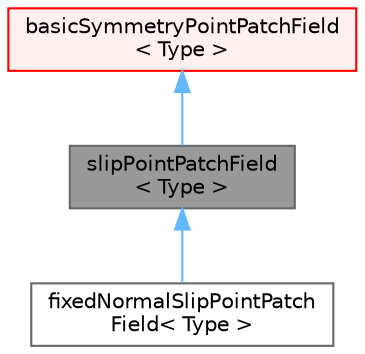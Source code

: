 digraph "slipPointPatchField&lt; Type &gt;"
{
 // LATEX_PDF_SIZE
  bgcolor="transparent";
  edge [fontname=Helvetica,fontsize=10,labelfontname=Helvetica,labelfontsize=10];
  node [fontname=Helvetica,fontsize=10,shape=box,height=0.2,width=0.4];
  Node1 [id="Node000001",label="slipPointPatchField\l\< Type \>",height=0.2,width=0.4,color="gray40", fillcolor="grey60", style="filled", fontcolor="black",tooltip="Foam::slipPointPatchField."];
  Node2 -> Node1 [id="edge1_Node000001_Node000002",dir="back",color="steelblue1",style="solid",tooltip=" "];
  Node2 [id="Node000002",label="basicSymmetryPointPatchField\l\< Type \>",height=0.2,width=0.4,color="red", fillcolor="#FFF0F0", style="filled",URL="$classFoam_1_1basicSymmetryPointPatchField.html",tooltip="A Symmetry boundary condition for pointField."];
  Node1 -> Node5 [id="edge2_Node000001_Node000005",dir="back",color="steelblue1",style="solid",tooltip=" "];
  Node5 [id="Node000005",label="fixedNormalSlipPointPatch\lField\< Type \>",height=0.2,width=0.4,color="gray40", fillcolor="white", style="filled",URL="$classFoam_1_1fixedNormalSlipPointPatchField.html",tooltip="slip with user-specified normal"];
}
